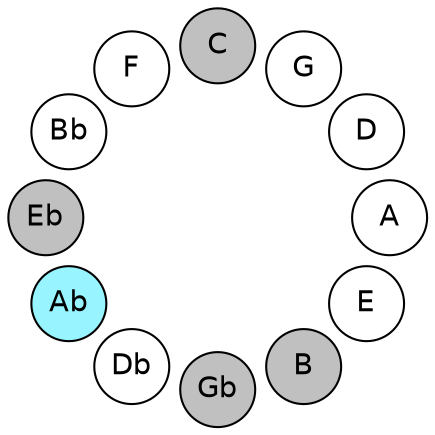 
graph {

layout = circo;
mindist = .1

node [shape = circle, fontname = Helvetica, margin = 0, style = filled]
edge [style=invis]

subgraph 1 {
	E -- B -- Gb -- Db -- Ab -- Eb -- Bb -- F -- C -- G -- D -- A -- E
}

E [fillcolor = white];
B [fillcolor = gray];
Gb [fillcolor = gray];
Db [fillcolor = white];
Ab [fillcolor = cadetblue1];
Eb [fillcolor = gray];
Bb [fillcolor = white];
F [fillcolor = white];
C [fillcolor = gray];
G [fillcolor = white];
D [fillcolor = white];
A [fillcolor = white];
}
